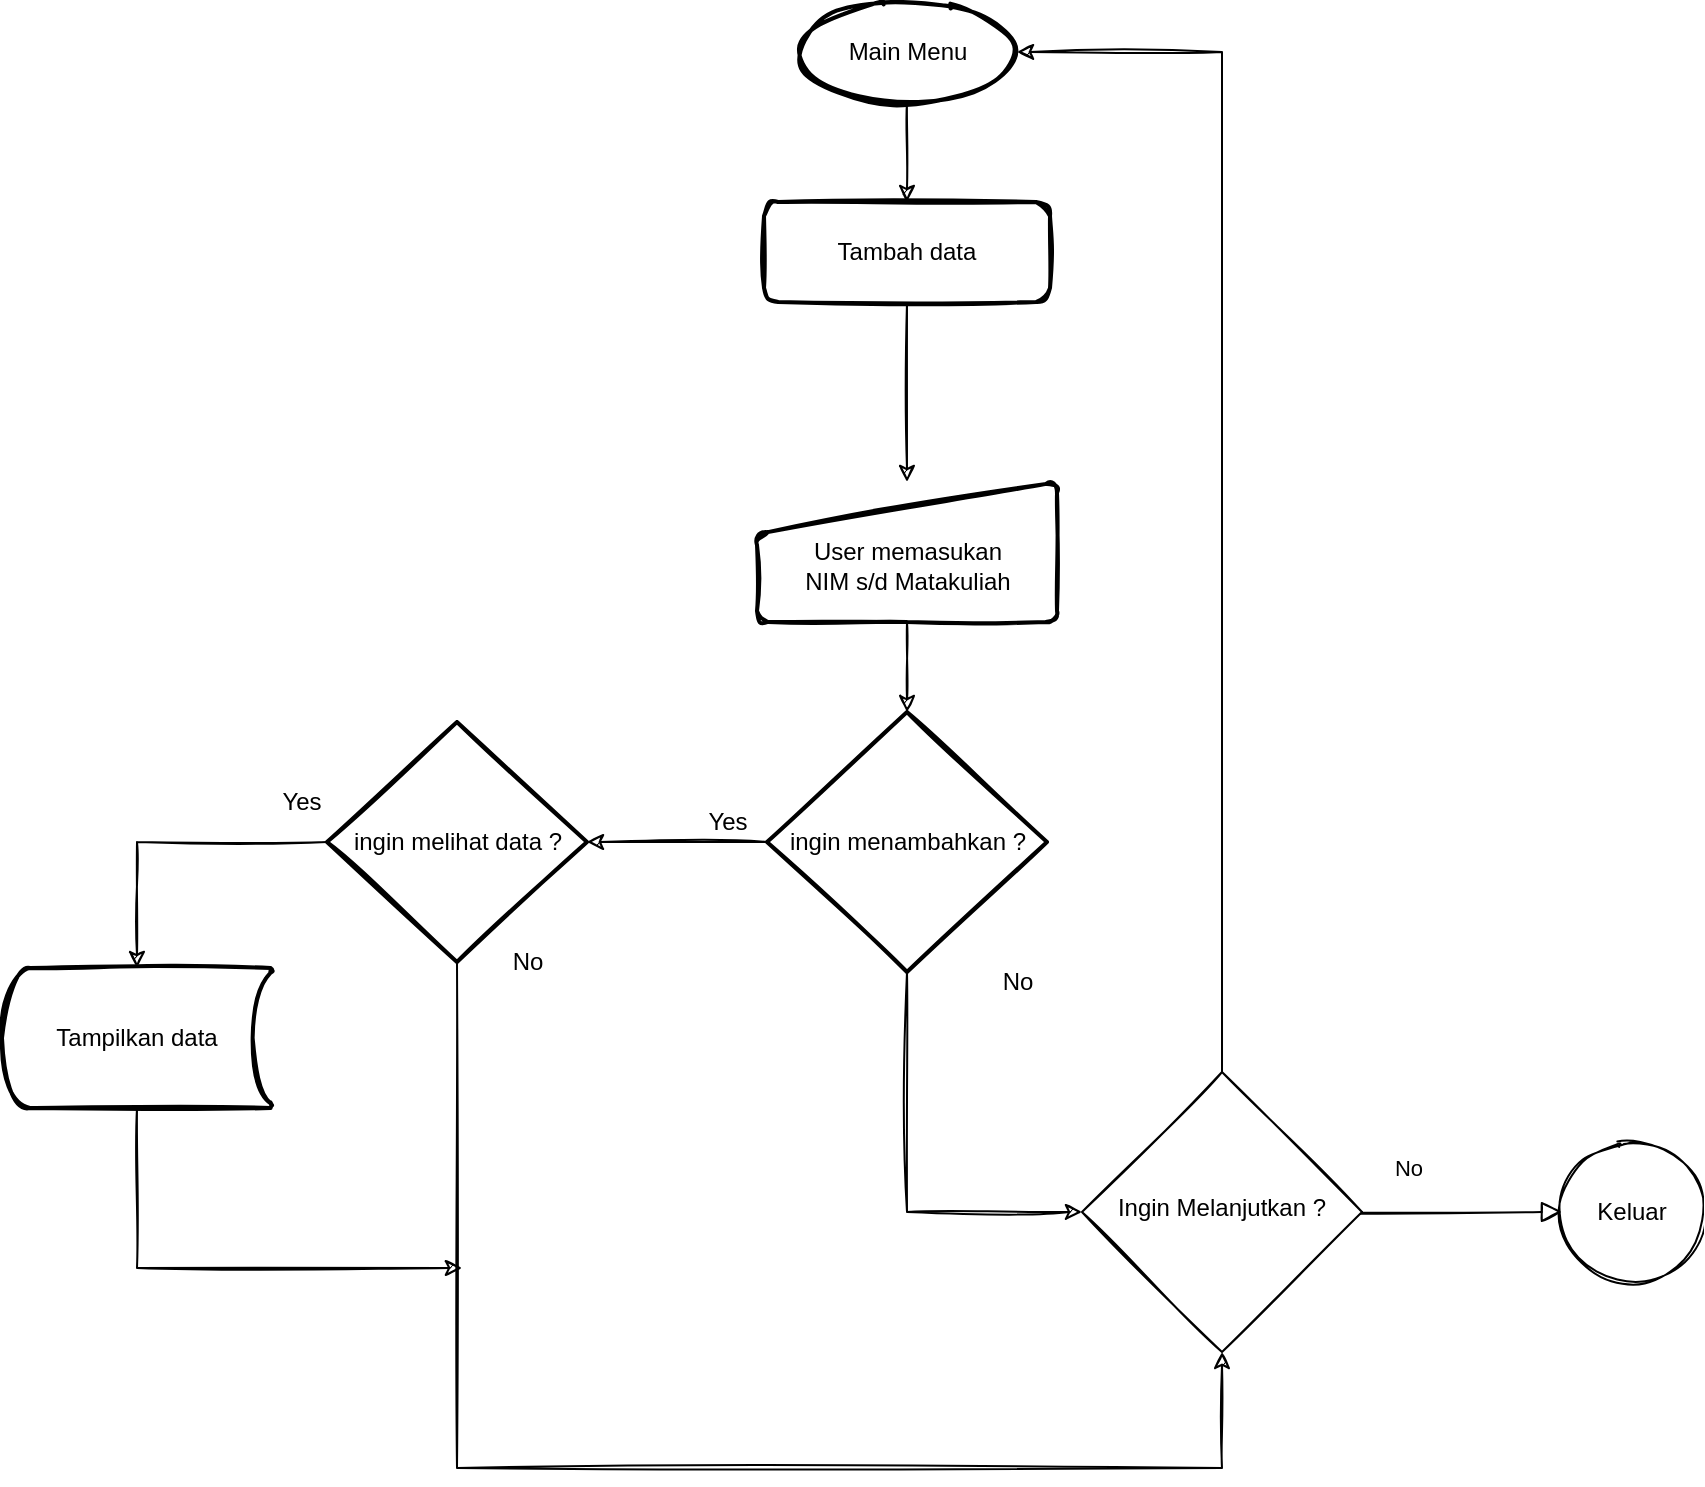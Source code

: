 <mxfile version="13.8.5" type="device"><diagram id="C5RBs43oDa-KdzZeNtuy" name="Page-1"><mxGraphModel dx="2076" dy="1064" grid="1" gridSize="10" guides="1" tooltips="1" connect="1" arrows="1" fold="1" page="1" pageScale="1" pageWidth="1169" pageHeight="1654" math="0" shadow="0"><root><mxCell id="WIyWlLk6GJQsqaUBKTNV-0"/><mxCell id="WIyWlLk6GJQsqaUBKTNV-1" parent="WIyWlLk6GJQsqaUBKTNV-0"/><mxCell id="WIyWlLk6GJQsqaUBKTNV-8" value="No" style="rounded=0;html=1;jettySize=auto;orthogonalLoop=1;fontSize=11;endArrow=block;endFill=0;endSize=8;strokeWidth=1;shadow=0;labelBackgroundColor=none;edgeStyle=orthogonalEdgeStyle;exitX=0.5;exitY=0;exitDx=0;exitDy=0;entryX=0;entryY=0.5;entryDx=0;entryDy=0;sketch=1;" parent="WIyWlLk6GJQsqaUBKTNV-1" source="WIyWlLk6GJQsqaUBKTNV-10" target="WIyWlLk6GJQsqaUBKTNV-11" edge="1"><mxGeometry x="0.3" y="22" relative="1" as="geometry"><mxPoint as="offset"/><Array as="points"><mxPoint x="640" y="842"/></Array></mxGeometry></mxCell><mxCell id="6UJu0vKJ0briD43iJivO-3" style="edgeStyle=orthogonalEdgeStyle;rounded=0;orthogonalLoop=1;jettySize=auto;html=1;exitX=0;exitY=0.5;exitDx=0;exitDy=0;entryX=1;entryY=0.5;entryDx=0;entryDy=0;entryPerimeter=0;sketch=1;" parent="WIyWlLk6GJQsqaUBKTNV-1" source="WIyWlLk6GJQsqaUBKTNV-10" target="k73UpvDeiLM-uCpB4j8G-3" edge="1"><mxGeometry relative="1" as="geometry"><Array as="points"><mxPoint x="630" y="262"/></Array></mxGeometry></mxCell><mxCell id="WIyWlLk6GJQsqaUBKTNV-10" value="Ingin Melanjutkan ?" style="rhombus;whiteSpace=wrap;html=1;shadow=0;fontFamily=Helvetica;fontSize=12;align=center;strokeWidth=1;spacing=6;spacingTop=-4;direction=south;sketch=1;" parent="WIyWlLk6GJQsqaUBKTNV-1" vertex="1"><mxGeometry x="560" y="772" width="140" height="140" as="geometry"/></mxCell><mxCell id="WIyWlLk6GJQsqaUBKTNV-11" value="Keluar" style="strokeWidth=1;html=1;shape=mxgraph.flowchart.start_2;whiteSpace=wrap;shadow=0;fontFamily=Helvetica;fontSize=12;align=center;sketch=1;" parent="WIyWlLk6GJQsqaUBKTNV-1" vertex="1"><mxGeometry x="800" y="807" width="70" height="70" as="geometry"/></mxCell><mxCell id="6UJu0vKJ0briD43iJivO-0" value="" style="edgeStyle=orthogonalEdgeStyle;rounded=0;orthogonalLoop=1;jettySize=auto;html=1;entryX=0.5;entryY=0;entryDx=0;entryDy=0;sketch=1;" parent="WIyWlLk6GJQsqaUBKTNV-1" source="k73UpvDeiLM-uCpB4j8G-2" target="gqvVUPQ8V7dORuWm_isA-0" edge="1"><mxGeometry relative="1" as="geometry"><mxPoint x="472.505" y="427" as="targetPoint"/></mxGeometry></mxCell><mxCell id="k73UpvDeiLM-uCpB4j8G-2" value="Tambah data" style="rounded=1;whiteSpace=wrap;html=1;absoluteArcSize=1;arcSize=14;strokeWidth=2;sketch=1;" parent="WIyWlLk6GJQsqaUBKTNV-1" vertex="1"><mxGeometry x="401.01" y="337" width="142.99" height="50" as="geometry"/></mxCell><mxCell id="k73UpvDeiLM-uCpB4j8G-4" style="edgeStyle=orthogonalEdgeStyle;rounded=0;orthogonalLoop=1;jettySize=auto;html=1;entryX=0.5;entryY=0;entryDx=0;entryDy=0;sketch=1;" parent="WIyWlLk6GJQsqaUBKTNV-1" source="k73UpvDeiLM-uCpB4j8G-3" target="k73UpvDeiLM-uCpB4j8G-2" edge="1"><mxGeometry relative="1" as="geometry"/></mxCell><mxCell id="k73UpvDeiLM-uCpB4j8G-3" value="Main Menu" style="strokeWidth=2;html=1;shape=mxgraph.flowchart.start_1;whiteSpace=wrap;fontFamily=Helvetica;fontSize=12;align=center;sketch=1;" parent="WIyWlLk6GJQsqaUBKTNV-1" vertex="1"><mxGeometry x="417.5" y="237" width="110" height="50" as="geometry"/></mxCell><mxCell id="k73UpvDeiLM-uCpB4j8G-19" value="Yes" style="text;html=1;align=center;verticalAlign=middle;whiteSpace=wrap;rounded=0;sketch=1;" parent="WIyWlLk6GJQsqaUBKTNV-1" vertex="1"><mxGeometry x="362.5" y="637" width="40" height="20" as="geometry"/></mxCell><mxCell id="gqvVUPQ8V7dORuWm_isA-5" value="" style="edgeStyle=orthogonalEdgeStyle;rounded=0;orthogonalLoop=1;jettySize=auto;html=1;entryX=0.5;entryY=0;entryDx=0;entryDy=0;entryPerimeter=0;sketch=1;" edge="1" parent="WIyWlLk6GJQsqaUBKTNV-1" source="gqvVUPQ8V7dORuWm_isA-0" target="gqvVUPQ8V7dORuWm_isA-6"><mxGeometry relative="1" as="geometry"><mxPoint x="262.559" y="557" as="targetPoint"/></mxGeometry></mxCell><mxCell id="gqvVUPQ8V7dORuWm_isA-0" value="&lt;br&gt;User memasukan&lt;br&gt;NIM s/d Matakuliah" style="html=1;strokeWidth=2;shape=manualInput;whiteSpace=wrap;rounded=1;size=26;arcSize=11;sketch=1;" vertex="1" parent="WIyWlLk6GJQsqaUBKTNV-1"><mxGeometry x="397.5" y="477" width="150" height="70" as="geometry"/></mxCell><mxCell id="gqvVUPQ8V7dORuWm_isA-8" value="" style="edgeStyle=orthogonalEdgeStyle;rounded=0;orthogonalLoop=1;jettySize=auto;html=1;sketch=1;" edge="1" parent="WIyWlLk6GJQsqaUBKTNV-1" source="gqvVUPQ8V7dORuWm_isA-6" target="gqvVUPQ8V7dORuWm_isA-7"><mxGeometry relative="1" as="geometry"/></mxCell><mxCell id="gqvVUPQ8V7dORuWm_isA-15" style="edgeStyle=orthogonalEdgeStyle;rounded=0;orthogonalLoop=1;jettySize=auto;html=1;entryX=0.5;entryY=1;entryDx=0;entryDy=0;exitX=0.5;exitY=1;exitDx=0;exitDy=0;exitPerimeter=0;sketch=1;" edge="1" parent="WIyWlLk6GJQsqaUBKTNV-1" source="gqvVUPQ8V7dORuWm_isA-6" target="WIyWlLk6GJQsqaUBKTNV-10"><mxGeometry relative="1" as="geometry"><Array as="points"><mxPoint x="473" y="842"/></Array></mxGeometry></mxCell><mxCell id="gqvVUPQ8V7dORuWm_isA-6" value="ingin menambahkan ?" style="strokeWidth=2;html=1;shape=mxgraph.flowchart.decision;whiteSpace=wrap;sketch=1;" vertex="1" parent="WIyWlLk6GJQsqaUBKTNV-1"><mxGeometry x="402.5" y="592" width="140" height="130" as="geometry"/></mxCell><mxCell id="gqvVUPQ8V7dORuWm_isA-10" value="" style="edgeStyle=orthogonalEdgeStyle;rounded=0;orthogonalLoop=1;jettySize=auto;html=1;sketch=1;" edge="1" parent="WIyWlLk6GJQsqaUBKTNV-1" source="gqvVUPQ8V7dORuWm_isA-7" target="gqvVUPQ8V7dORuWm_isA-9"><mxGeometry relative="1" as="geometry"/></mxCell><mxCell id="gqvVUPQ8V7dORuWm_isA-16" style="edgeStyle=orthogonalEdgeStyle;rounded=0;orthogonalLoop=1;jettySize=auto;html=1;entryX=1;entryY=0.5;entryDx=0;entryDy=0;exitX=0.5;exitY=1;exitDx=0;exitDy=0;exitPerimeter=0;sketch=1;" edge="1" parent="WIyWlLk6GJQsqaUBKTNV-1" source="gqvVUPQ8V7dORuWm_isA-7" target="WIyWlLk6GJQsqaUBKTNV-10"><mxGeometry relative="1" as="geometry"><mxPoint x="282.5" y="797" as="targetPoint"/><Array as="points"><mxPoint x="247" y="970"/><mxPoint x="630" y="970"/></Array></mxGeometry></mxCell><mxCell id="gqvVUPQ8V7dORuWm_isA-7" value="ingin melihat data ?" style="strokeWidth=2;html=1;shape=mxgraph.flowchart.decision;whiteSpace=wrap;sketch=1;" vertex="1" parent="WIyWlLk6GJQsqaUBKTNV-1"><mxGeometry x="182.5" y="597" width="130" height="120" as="geometry"/></mxCell><mxCell id="gqvVUPQ8V7dORuWm_isA-19" style="edgeStyle=orthogonalEdgeStyle;rounded=0;orthogonalLoop=1;jettySize=auto;html=1;sketch=1;" edge="1" parent="WIyWlLk6GJQsqaUBKTNV-1" source="gqvVUPQ8V7dORuWm_isA-9"><mxGeometry relative="1" as="geometry"><mxPoint x="250" y="870" as="targetPoint"/><Array as="points"><mxPoint x="87" y="870"/><mxPoint x="250" y="870"/></Array></mxGeometry></mxCell><mxCell id="gqvVUPQ8V7dORuWm_isA-9" value="Tampilkan data" style="strokeWidth=2;html=1;shape=mxgraph.flowchart.stored_data;whiteSpace=wrap;fontFamily=Helvetica;fontSize=12;align=center;sketch=1;" vertex="1" parent="WIyWlLk6GJQsqaUBKTNV-1"><mxGeometry x="20" y="720" width="135" height="70" as="geometry"/></mxCell><mxCell id="gqvVUPQ8V7dORuWm_isA-11" value="Yes" style="text;html=1;align=center;verticalAlign=middle;whiteSpace=wrap;rounded=0;sketch=1;" vertex="1" parent="WIyWlLk6GJQsqaUBKTNV-1"><mxGeometry x="150" y="627" width="40" height="20" as="geometry"/></mxCell><mxCell id="gqvVUPQ8V7dORuWm_isA-12" value="No" style="text;html=1;align=center;verticalAlign=middle;whiteSpace=wrap;rounded=0;sketch=1;" vertex="1" parent="WIyWlLk6GJQsqaUBKTNV-1"><mxGeometry x="262.5" y="707" width="40" height="20" as="geometry"/></mxCell><mxCell id="gqvVUPQ8V7dORuWm_isA-13" value="No" style="text;html=1;align=center;verticalAlign=middle;whiteSpace=wrap;rounded=0;sketch=1;" vertex="1" parent="WIyWlLk6GJQsqaUBKTNV-1"><mxGeometry x="507.5" y="717" width="40" height="20" as="geometry"/></mxCell></root></mxGraphModel></diagram></mxfile>
